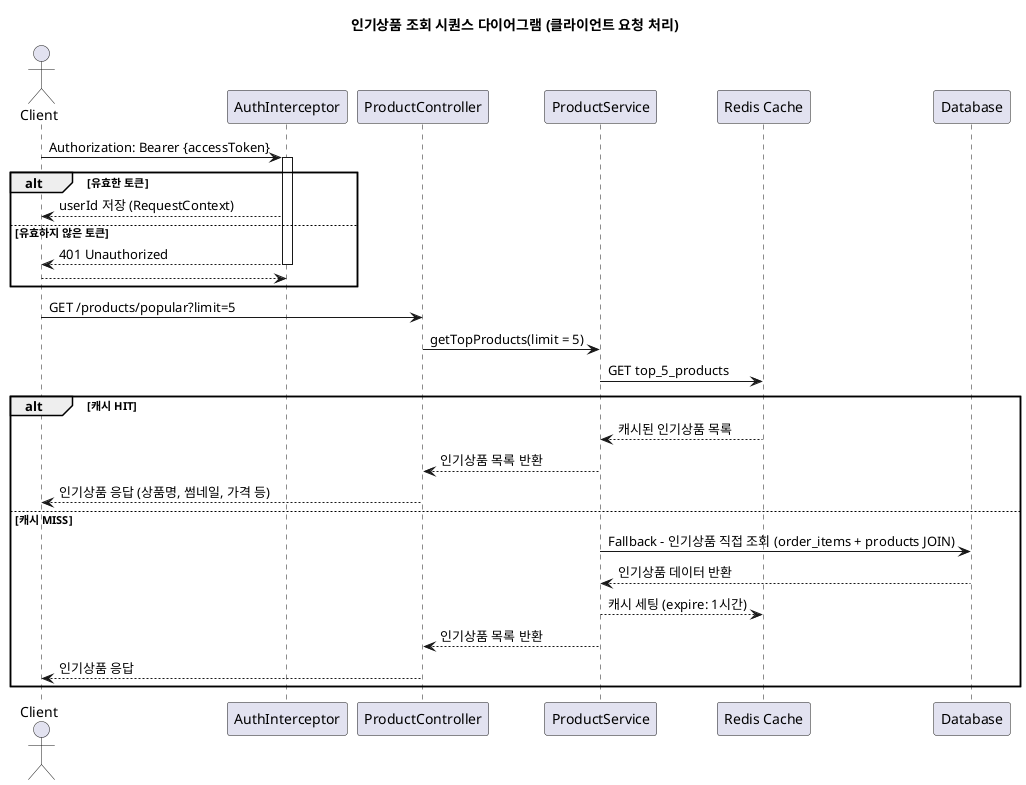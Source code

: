 @startuml
title 인기상품 조회 시퀀스 다이어그램 (클라이언트 요청 처리)

actor Client
participant "AuthInterceptor" as Auth
participant "ProductController" as API
participant "ProductService" as Product
participant "Redis Cache" as Cache
participant Database

Client -> Auth : Authorization: Bearer {accessToken}
activate Auth
alt 유효한 토큰
    Auth --> Client : userId 저장 (RequestContext)
else 유효하지 않은 토큰
    Auth --> Client : 401 Unauthorized
    deactivate Auth
    return
end
deactivate Auth

Client -> API : GET /products/popular?limit=5

API -> Product : getTopProducts(limit = 5)

Product -> Cache : GET top_5_products
alt 캐시 HIT
    Cache --> Product : 캐시된 인기상품 목록
    Product --> API : 인기상품 목록 반환
    API --> Client : 인기상품 응답 (상품명, 썸네일, 가격 등)
else 캐시 MISS
    Product -> Database : Fallback - 인기상품 직접 조회 (order_items + products JOIN)
    Database --> Product : 인기상품 데이터 반환
    Product --> Cache : 캐시 세팅 (expire: 1시간)
    Product --> API : 인기상품 목록 반환
    API --> Client : 인기상품 응답
end

@enduml
